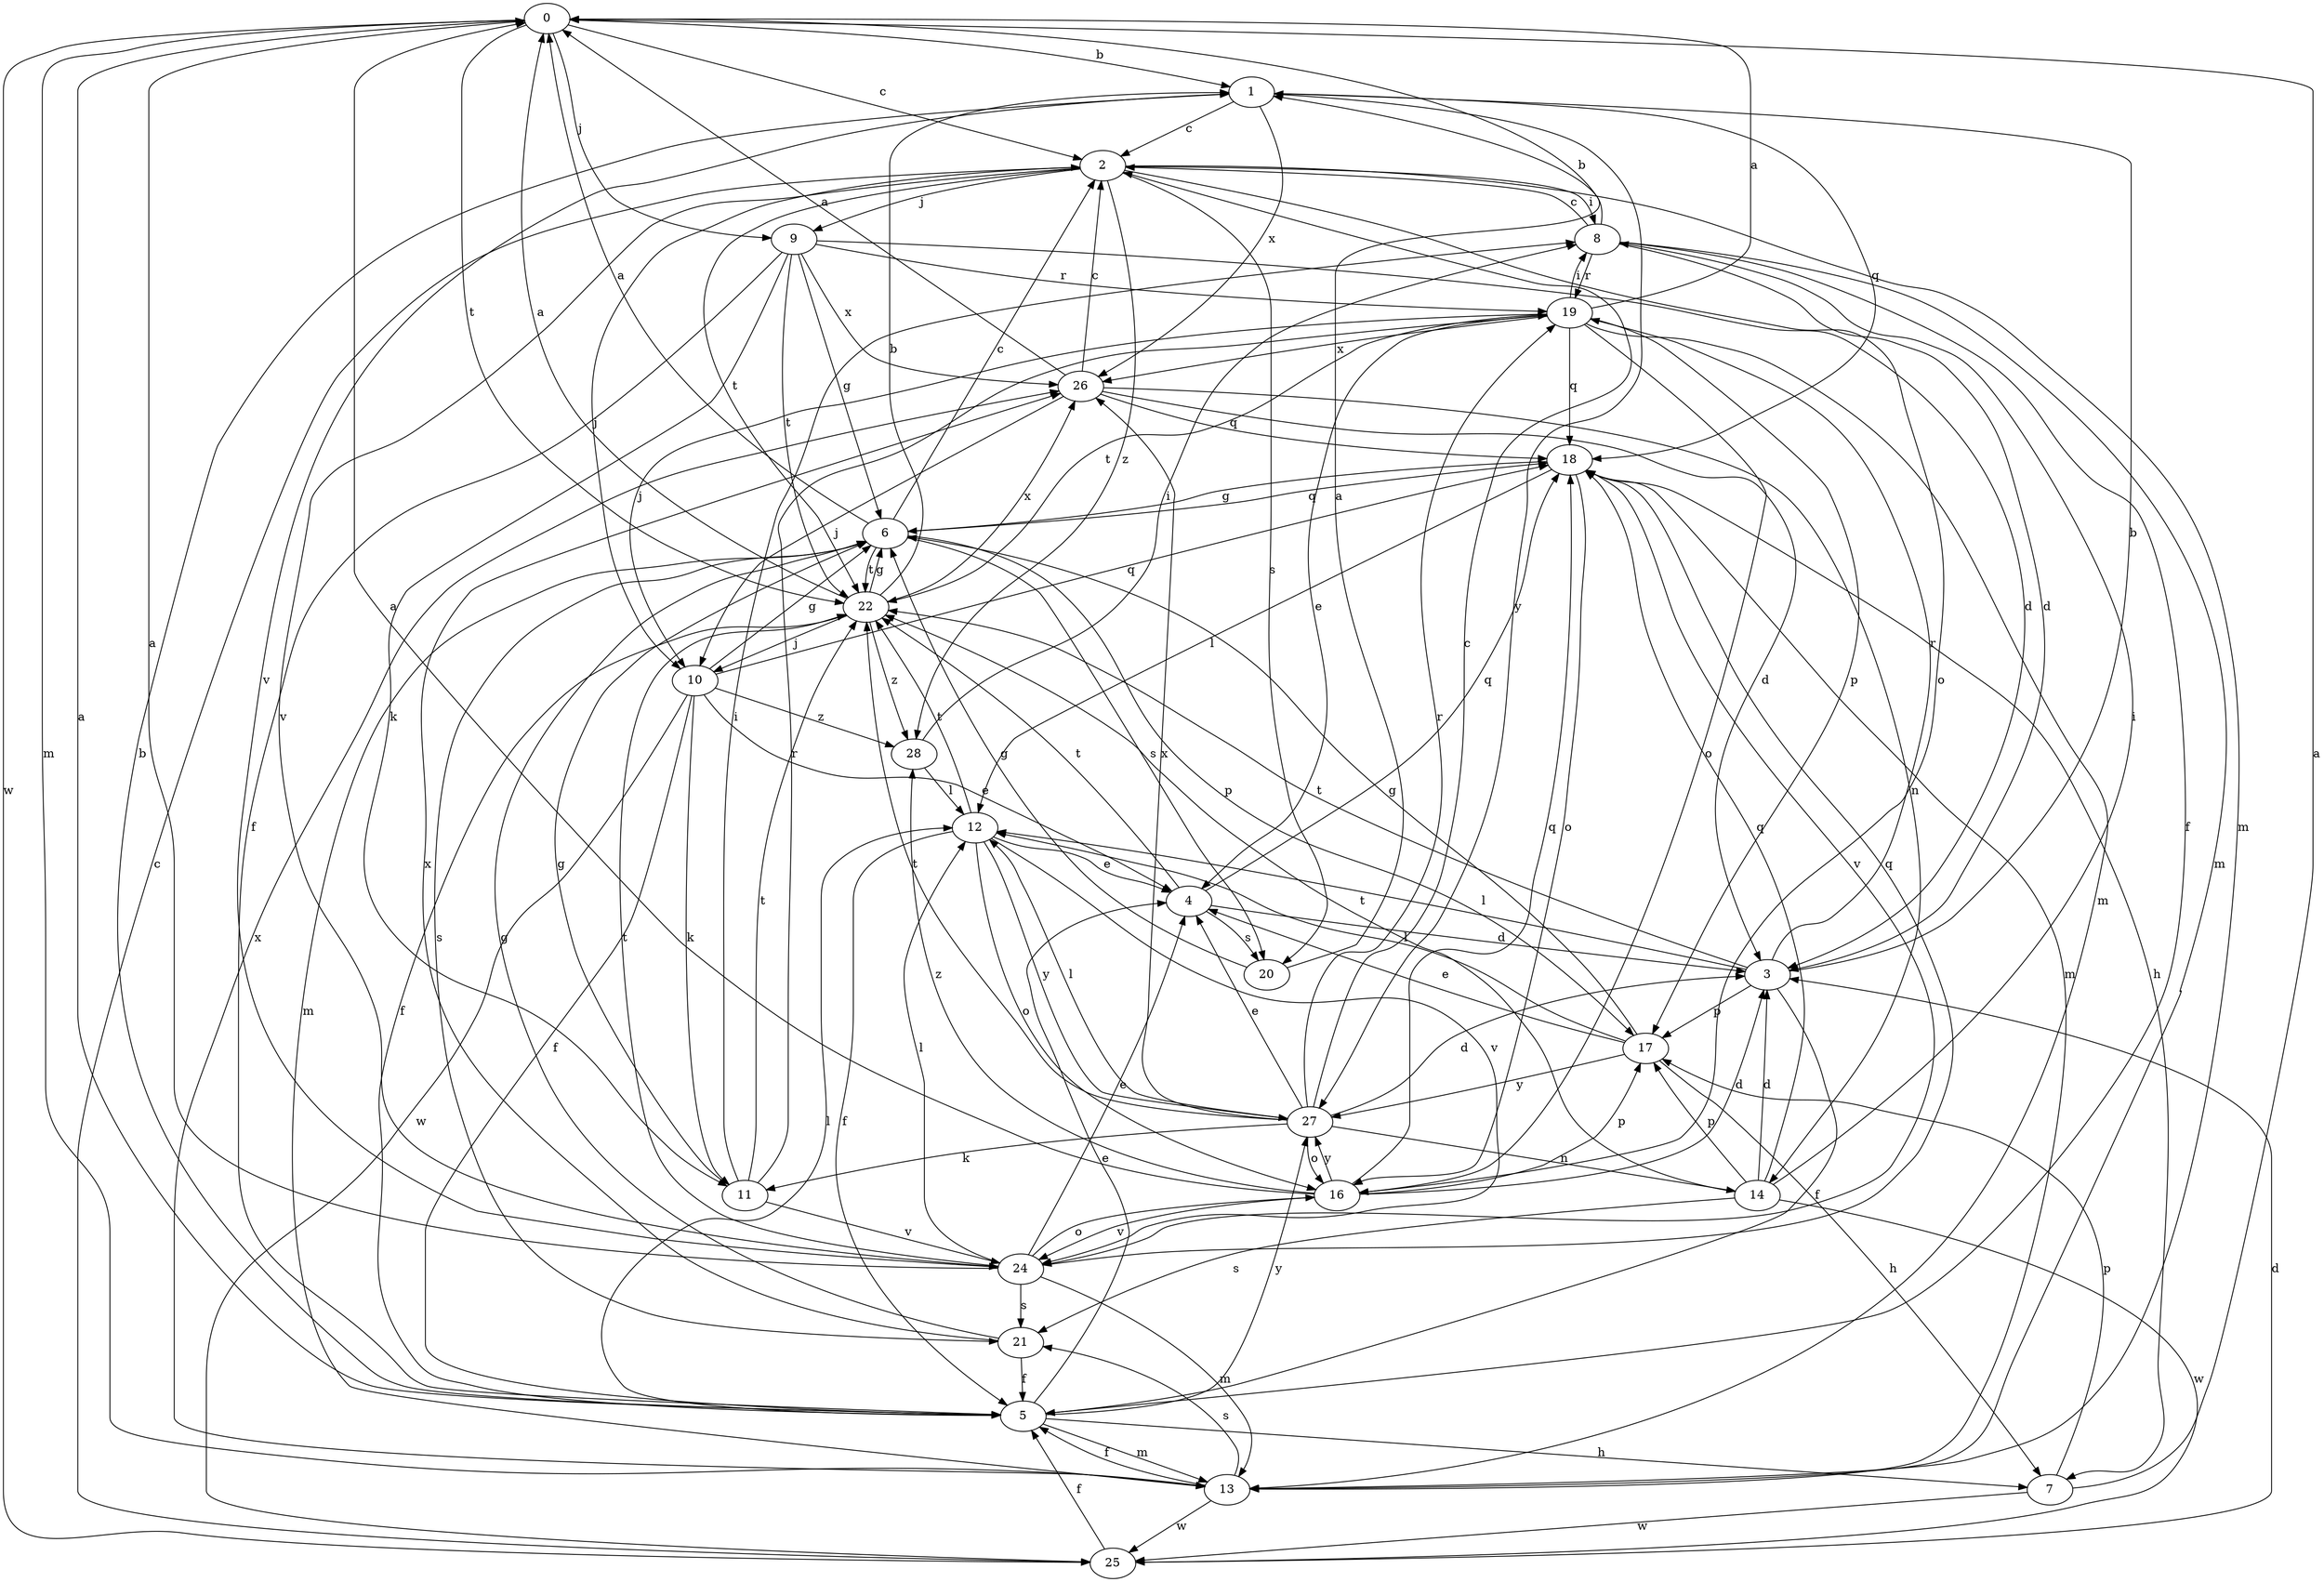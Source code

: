 strict digraph  {
0;
1;
2;
3;
4;
5;
6;
7;
8;
9;
10;
11;
12;
13;
14;
16;
17;
18;
19;
20;
21;
22;
24;
25;
26;
27;
28;
0 -> 1  [label=b];
0 -> 2  [label=c];
0 -> 9  [label=j];
0 -> 13  [label=m];
0 -> 22  [label=t];
0 -> 25  [label=w];
1 -> 2  [label=c];
1 -> 18  [label=q];
1 -> 24  [label=v];
1 -> 26  [label=x];
1 -> 27  [label=y];
2 -> 8  [label=i];
2 -> 9  [label=j];
2 -> 10  [label=j];
2 -> 13  [label=m];
2 -> 16  [label=o];
2 -> 20  [label=s];
2 -> 22  [label=t];
2 -> 24  [label=v];
2 -> 28  [label=z];
3 -> 1  [label=b];
3 -> 5  [label=f];
3 -> 12  [label=l];
3 -> 17  [label=p];
3 -> 19  [label=r];
3 -> 22  [label=t];
4 -> 3  [label=d];
4 -> 18  [label=q];
4 -> 20  [label=s];
4 -> 22  [label=t];
5 -> 0  [label=a];
5 -> 1  [label=b];
5 -> 4  [label=e];
5 -> 7  [label=h];
5 -> 12  [label=l];
5 -> 13  [label=m];
5 -> 27  [label=y];
6 -> 0  [label=a];
6 -> 2  [label=c];
6 -> 13  [label=m];
6 -> 17  [label=p];
6 -> 18  [label=q];
6 -> 20  [label=s];
6 -> 21  [label=s];
6 -> 22  [label=t];
7 -> 0  [label=a];
7 -> 17  [label=p];
7 -> 25  [label=w];
8 -> 1  [label=b];
8 -> 2  [label=c];
8 -> 3  [label=d];
8 -> 5  [label=f];
8 -> 13  [label=m];
8 -> 19  [label=r];
9 -> 3  [label=d];
9 -> 5  [label=f];
9 -> 6  [label=g];
9 -> 11  [label=k];
9 -> 19  [label=r];
9 -> 22  [label=t];
9 -> 26  [label=x];
10 -> 4  [label=e];
10 -> 5  [label=f];
10 -> 6  [label=g];
10 -> 11  [label=k];
10 -> 18  [label=q];
10 -> 25  [label=w];
10 -> 28  [label=z];
11 -> 6  [label=g];
11 -> 8  [label=i];
11 -> 19  [label=r];
11 -> 22  [label=t];
11 -> 24  [label=v];
12 -> 4  [label=e];
12 -> 5  [label=f];
12 -> 16  [label=o];
12 -> 22  [label=t];
12 -> 24  [label=v];
12 -> 27  [label=y];
13 -> 5  [label=f];
13 -> 21  [label=s];
13 -> 25  [label=w];
13 -> 26  [label=x];
14 -> 3  [label=d];
14 -> 8  [label=i];
14 -> 17  [label=p];
14 -> 18  [label=q];
14 -> 21  [label=s];
14 -> 22  [label=t];
14 -> 25  [label=w];
16 -> 0  [label=a];
16 -> 3  [label=d];
16 -> 17  [label=p];
16 -> 18  [label=q];
16 -> 24  [label=v];
16 -> 27  [label=y];
16 -> 28  [label=z];
17 -> 4  [label=e];
17 -> 6  [label=g];
17 -> 7  [label=h];
17 -> 12  [label=l];
17 -> 27  [label=y];
18 -> 6  [label=g];
18 -> 7  [label=h];
18 -> 12  [label=l];
18 -> 13  [label=m];
18 -> 16  [label=o];
18 -> 24  [label=v];
19 -> 0  [label=a];
19 -> 4  [label=e];
19 -> 8  [label=i];
19 -> 10  [label=j];
19 -> 13  [label=m];
19 -> 16  [label=o];
19 -> 17  [label=p];
19 -> 18  [label=q];
19 -> 22  [label=t];
19 -> 26  [label=x];
20 -> 0  [label=a];
20 -> 6  [label=g];
21 -> 5  [label=f];
21 -> 6  [label=g];
21 -> 26  [label=x];
22 -> 0  [label=a];
22 -> 1  [label=b];
22 -> 5  [label=f];
22 -> 6  [label=g];
22 -> 10  [label=j];
22 -> 26  [label=x];
22 -> 28  [label=z];
24 -> 0  [label=a];
24 -> 4  [label=e];
24 -> 12  [label=l];
24 -> 13  [label=m];
24 -> 16  [label=o];
24 -> 18  [label=q];
24 -> 21  [label=s];
24 -> 22  [label=t];
25 -> 2  [label=c];
25 -> 3  [label=d];
25 -> 5  [label=f];
26 -> 0  [label=a];
26 -> 2  [label=c];
26 -> 3  [label=d];
26 -> 10  [label=j];
26 -> 14  [label=n];
26 -> 18  [label=q];
27 -> 2  [label=c];
27 -> 3  [label=d];
27 -> 4  [label=e];
27 -> 11  [label=k];
27 -> 12  [label=l];
27 -> 14  [label=n];
27 -> 16  [label=o];
27 -> 19  [label=r];
27 -> 22  [label=t];
27 -> 26  [label=x];
28 -> 8  [label=i];
28 -> 12  [label=l];
}
